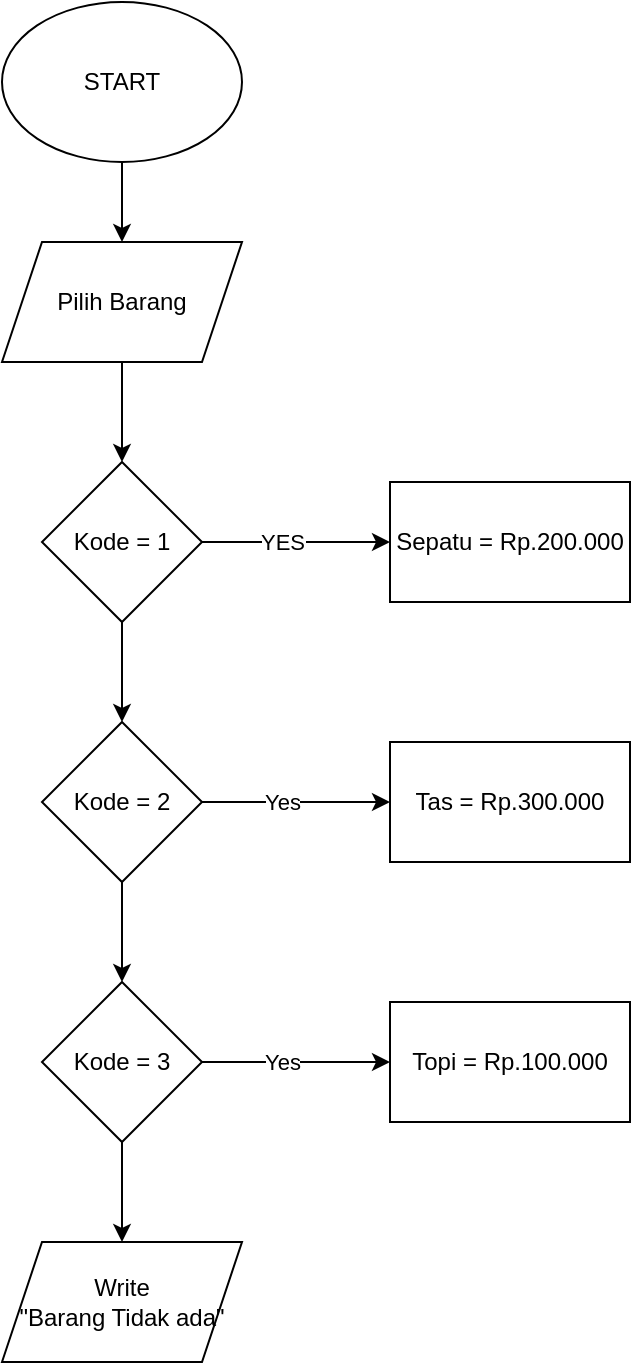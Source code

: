 <mxfile>
    <diagram id="BOW6LH3FM9ZJTaDgjyeb" name="Page-1">
        <mxGraphModel dx="1059" dy="501" grid="1" gridSize="10" guides="1" tooltips="1" connect="1" arrows="1" fold="1" page="1" pageScale="1" pageWidth="827" pageHeight="1169" math="0" shadow="0">
            <root>
                <mxCell id="0"/>
                <mxCell id="1" parent="0"/>
                <mxCell id="50" value="" style="edgeStyle=none;html=1;" edge="1" parent="1" source="2" target="49">
                    <mxGeometry relative="1" as="geometry"/>
                </mxCell>
                <mxCell id="2" value="START" style="ellipse;whiteSpace=wrap;html=1;" parent="1" vertex="1">
                    <mxGeometry x="100" y="10" width="120" height="80" as="geometry"/>
                </mxCell>
                <mxCell id="62" value="" style="edgeStyle=none;html=1;" edge="1" parent="1" source="49" target="61">
                    <mxGeometry relative="1" as="geometry"/>
                </mxCell>
                <mxCell id="49" value="Pilih Barang" style="shape=parallelogram;perimeter=parallelogramPerimeter;whiteSpace=wrap;html=1;fixedSize=1;" vertex="1" parent="1">
                    <mxGeometry x="100" y="130" width="120" height="60" as="geometry"/>
                </mxCell>
                <mxCell id="64" value="" style="edgeStyle=none;html=1;" edge="1" parent="1" source="61" target="63">
                    <mxGeometry relative="1" as="geometry"/>
                </mxCell>
                <mxCell id="70" value="" style="edgeStyle=none;html=1;" edge="1" parent="1" source="61" target="69">
                    <mxGeometry relative="1" as="geometry"/>
                </mxCell>
                <mxCell id="71" value="YES" style="edgeLabel;html=1;align=center;verticalAlign=middle;resizable=0;points=[];" vertex="1" connectable="0" parent="70">
                    <mxGeometry x="-0.304" y="-1" relative="1" as="geometry">
                        <mxPoint x="7" y="-1" as="offset"/>
                    </mxGeometry>
                </mxCell>
                <mxCell id="61" value="Kode = 1" style="rhombus;whiteSpace=wrap;html=1;" vertex="1" parent="1">
                    <mxGeometry x="120" y="240" width="80" height="80" as="geometry"/>
                </mxCell>
                <mxCell id="66" value="" style="edgeStyle=none;html=1;" edge="1" parent="1" source="63" target="65">
                    <mxGeometry relative="1" as="geometry"/>
                </mxCell>
                <mxCell id="73" value="" style="edgeStyle=none;html=1;" edge="1" parent="1" source="63" target="72">
                    <mxGeometry relative="1" as="geometry"/>
                </mxCell>
                <mxCell id="74" value="Yes" style="edgeLabel;html=1;align=center;verticalAlign=middle;resizable=0;points=[];" vertex="1" connectable="0" parent="73">
                    <mxGeometry x="-0.354" y="3" relative="1" as="geometry">
                        <mxPoint x="9" y="3" as="offset"/>
                    </mxGeometry>
                </mxCell>
                <mxCell id="63" value="Kode = 2" style="rhombus;whiteSpace=wrap;html=1;" vertex="1" parent="1">
                    <mxGeometry x="120" y="370" width="80" height="80" as="geometry"/>
                </mxCell>
                <mxCell id="68" value="" style="edgeStyle=none;html=1;" edge="1" parent="1" source="65" target="67">
                    <mxGeometry relative="1" as="geometry"/>
                </mxCell>
                <mxCell id="76" value="" style="edgeStyle=none;html=1;" edge="1" parent="1" source="65" target="75">
                    <mxGeometry relative="1" as="geometry"/>
                </mxCell>
                <mxCell id="78" value="Yes" style="edgeLabel;html=1;align=center;verticalAlign=middle;resizable=0;points=[];" vertex="1" connectable="0" parent="76">
                    <mxGeometry x="-0.329" y="2" relative="1" as="geometry">
                        <mxPoint x="8" y="2" as="offset"/>
                    </mxGeometry>
                </mxCell>
                <mxCell id="65" value="Kode = 3" style="rhombus;whiteSpace=wrap;html=1;" vertex="1" parent="1">
                    <mxGeometry x="120" y="500" width="80" height="80" as="geometry"/>
                </mxCell>
                <mxCell id="67" value="Write&lt;br&gt;&quot;Barang Tidak ada&quot;" style="shape=parallelogram;perimeter=parallelogramPerimeter;whiteSpace=wrap;html=1;fixedSize=1;" vertex="1" parent="1">
                    <mxGeometry x="100" y="630" width="120" height="60" as="geometry"/>
                </mxCell>
                <mxCell id="69" value="Sepatu = Rp.200.000" style="whiteSpace=wrap;html=1;" vertex="1" parent="1">
                    <mxGeometry x="294" y="250" width="120" height="60" as="geometry"/>
                </mxCell>
                <mxCell id="72" value="Tas = Rp.300.000" style="whiteSpace=wrap;html=1;" vertex="1" parent="1">
                    <mxGeometry x="294" y="380" width="120" height="60" as="geometry"/>
                </mxCell>
                <mxCell id="75" value="Topi = Rp.100.000" style="whiteSpace=wrap;html=1;" vertex="1" parent="1">
                    <mxGeometry x="294" y="510" width="120" height="60" as="geometry"/>
                </mxCell>
            </root>
        </mxGraphModel>
    </diagram>
</mxfile>